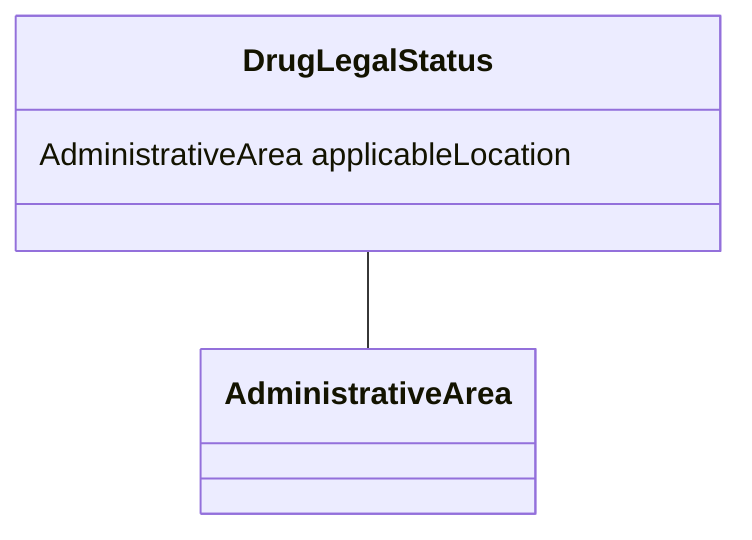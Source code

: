 classDiagram
  DrugLegalStatus -- AdministrativeArea


class DrugLegalStatus {

  AdministrativeArea applicableLocation

 }